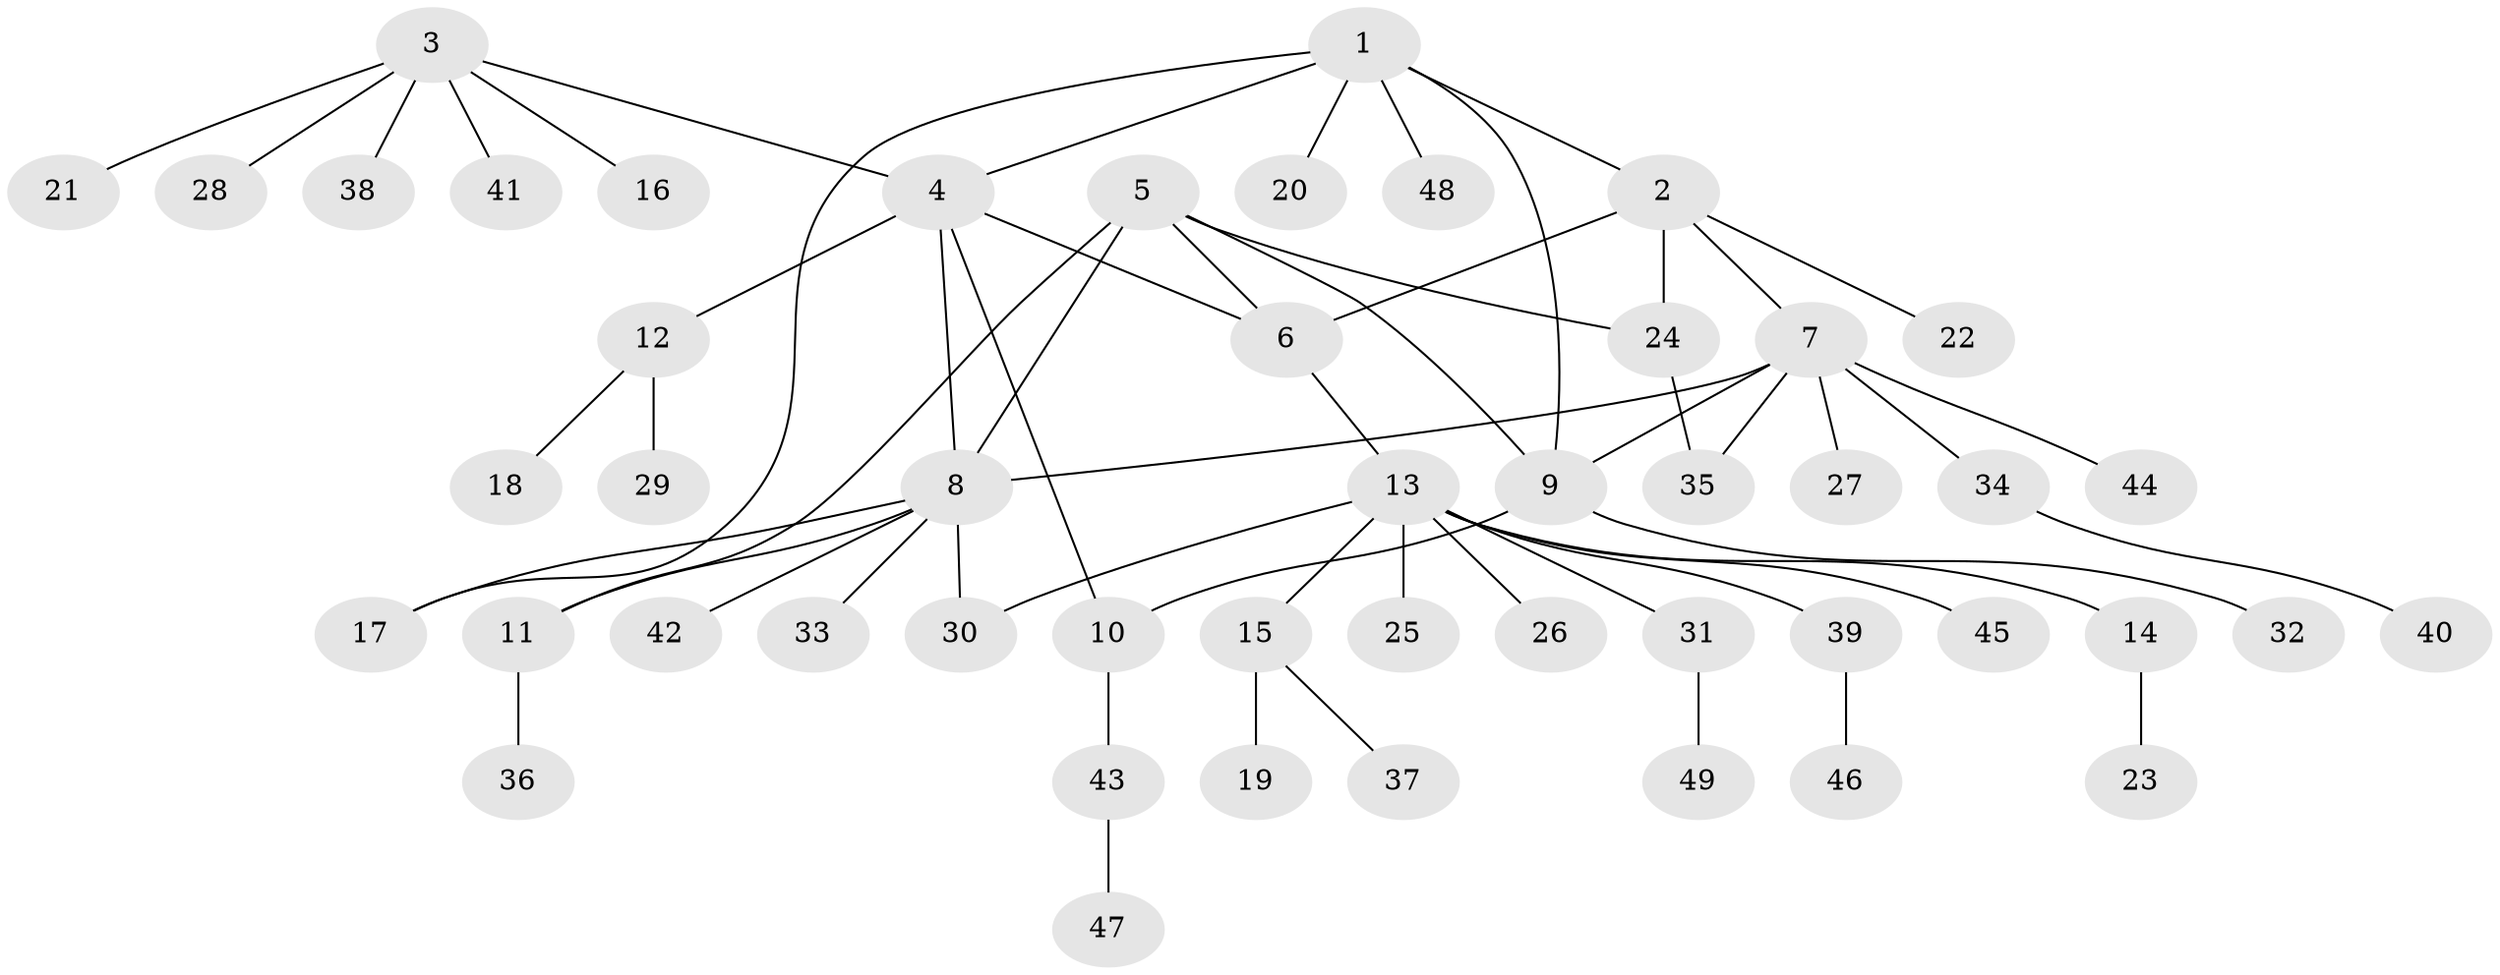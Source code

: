 // coarse degree distribution, {7: 0.03333333333333333, 3: 0.03333333333333333, 6: 0.03333333333333333, 2: 0.1, 1: 0.6, 4: 0.06666666666666667, 5: 0.06666666666666667, 8: 0.06666666666666667}
// Generated by graph-tools (version 1.1) at 2025/37/03/04/25 23:37:38]
// undirected, 49 vertices, 59 edges
graph export_dot {
  node [color=gray90,style=filled];
  1;
  2;
  3;
  4;
  5;
  6;
  7;
  8;
  9;
  10;
  11;
  12;
  13;
  14;
  15;
  16;
  17;
  18;
  19;
  20;
  21;
  22;
  23;
  24;
  25;
  26;
  27;
  28;
  29;
  30;
  31;
  32;
  33;
  34;
  35;
  36;
  37;
  38;
  39;
  40;
  41;
  42;
  43;
  44;
  45;
  46;
  47;
  48;
  49;
  1 -- 2;
  1 -- 4;
  1 -- 9;
  1 -- 17;
  1 -- 20;
  1 -- 48;
  2 -- 6;
  2 -- 7;
  2 -- 22;
  2 -- 24;
  3 -- 4;
  3 -- 16;
  3 -- 21;
  3 -- 28;
  3 -- 38;
  3 -- 41;
  4 -- 6;
  4 -- 8;
  4 -- 10;
  4 -- 12;
  5 -- 6;
  5 -- 8;
  5 -- 9;
  5 -- 11;
  5 -- 24;
  6 -- 13;
  7 -- 8;
  7 -- 9;
  7 -- 27;
  7 -- 34;
  7 -- 35;
  7 -- 44;
  8 -- 11;
  8 -- 17;
  8 -- 30;
  8 -- 33;
  8 -- 42;
  9 -- 10;
  9 -- 32;
  10 -- 43;
  11 -- 36;
  12 -- 18;
  12 -- 29;
  13 -- 14;
  13 -- 15;
  13 -- 25;
  13 -- 26;
  13 -- 30;
  13 -- 31;
  13 -- 39;
  13 -- 45;
  14 -- 23;
  15 -- 19;
  15 -- 37;
  24 -- 35;
  31 -- 49;
  34 -- 40;
  39 -- 46;
  43 -- 47;
}
